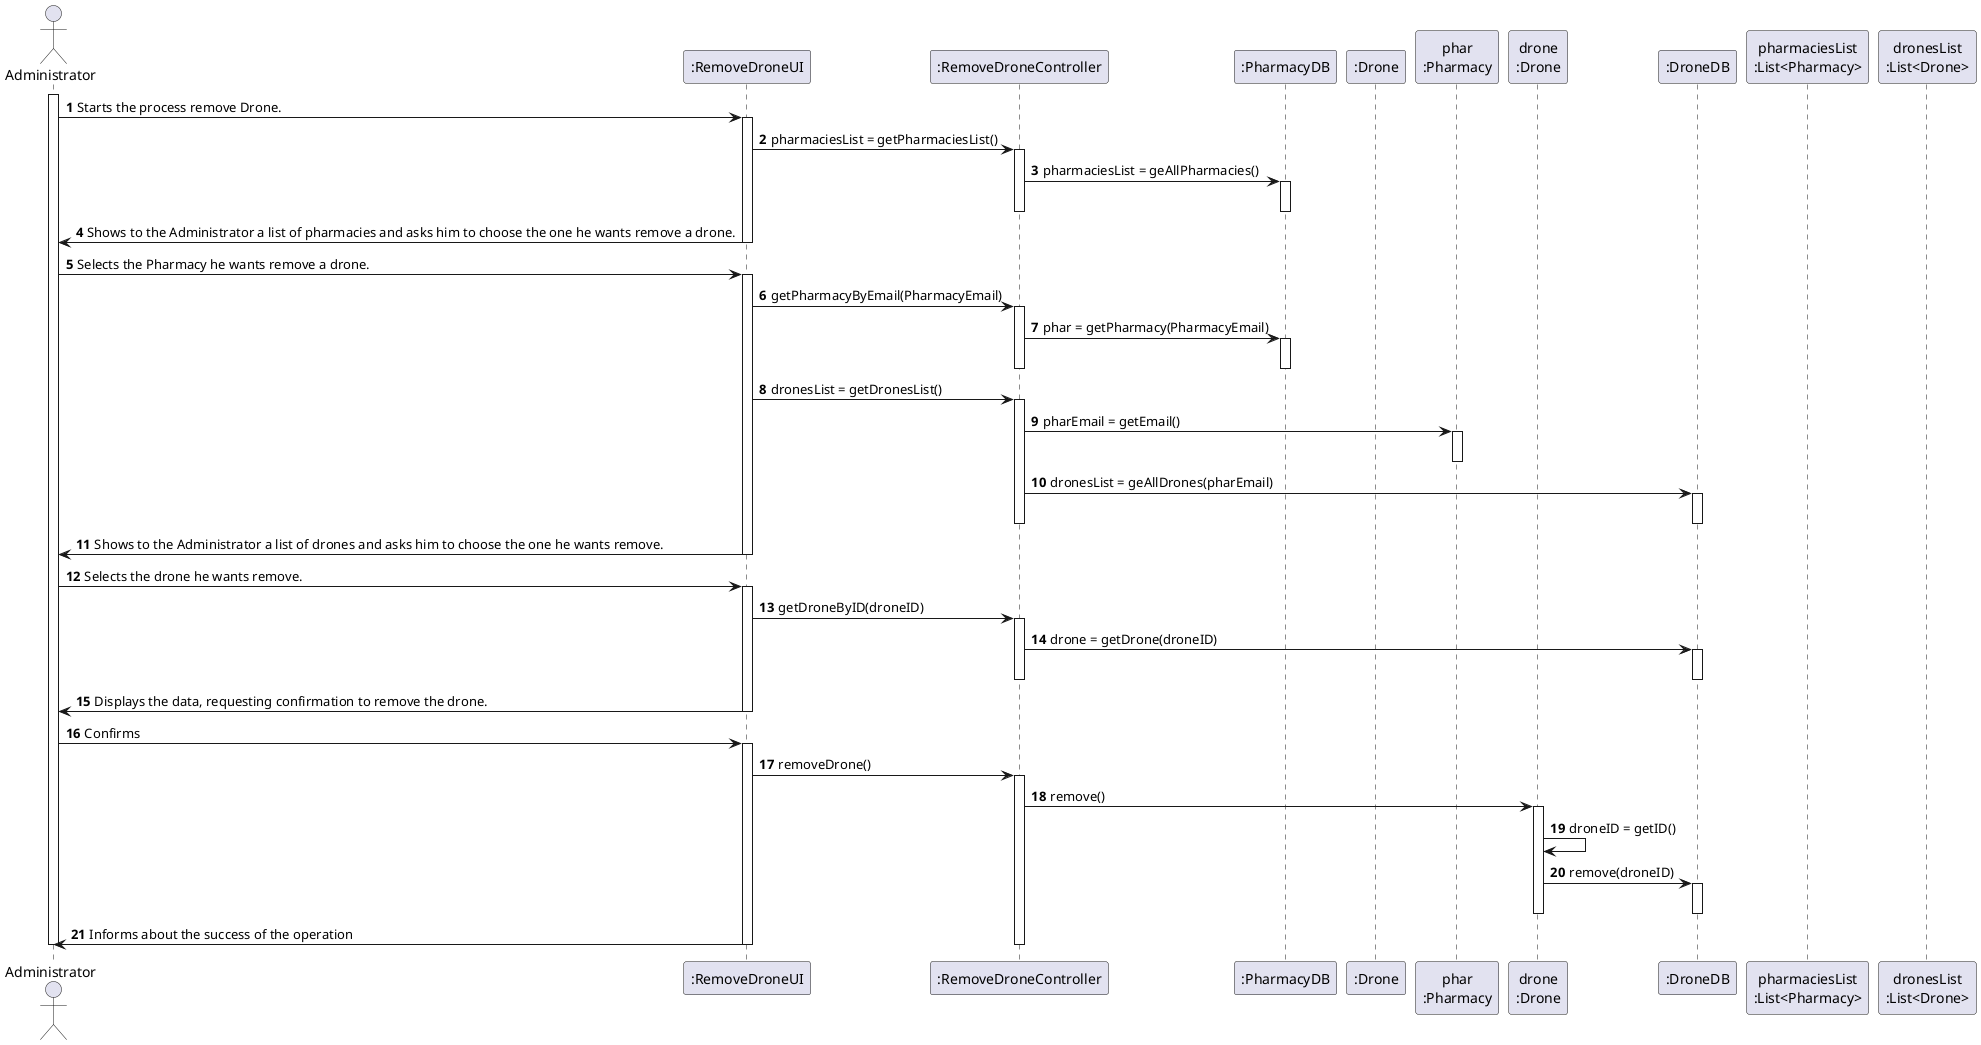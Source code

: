@startuml
autonumber
actor "Administrator" as ADM

participant ":RemoveDroneUI" as UI
participant ":RemoveDroneController" as CTRL
participant ":PharmacyDB" as PHARDB
participant ":Drone" as SCOOTER
participant "phar\n:Pharmacy" as PHAR
participant "drone\n:Drone" as OSCOOTER
participant ":DroneDB" as SCOOTERDB
participant "pharmaciesList\n:List<Pharmacy>" as LPHAR
participant "dronesList\n:List<Drone>" as LSCOOTER

activate ADM
ADM -> UI : Starts the process remove Drone.
activate UI

UI -> CTRL : pharmaciesList = getPharmaciesList()
activate CTRL

CTRL -> PHARDB: pharmaciesList = geAllPharmacies()
activate PHARDB
deactivate PHARDB

deactivate CTRL

UI -> ADM : Shows to the Administrator a list of pharmacies and asks him to choose the one he wants remove a drone.
deactivate UI

ADM -> UI : Selects the Pharmacy he wants remove a drone.
activate UI

UI -> CTRL : getPharmacyByEmail(PharmacyEmail)
activate CTRL

CTRL -> PHARDB: phar = getPharmacy(PharmacyEmail)
activate PHARDB
deactivate PHARDB

deactivate CTRL

UI -> CTRL: dronesList = getDronesList()
activate CTRL

CTRL -> PHAR: pharEmail = getEmail()
activate PHAR
deactivate PHAR

CTRL -> SCOOTERDB: dronesList = geAllDrones(pharEmail)
activate SCOOTERDB
deactivate SCOOTERDB

deactivate CTRL

UI -> ADM : Shows to the Administrator a list of drones and asks him to choose the one he wants remove.
deactivate UI

ADM -> UI : Selects the drone he wants remove.
activate UI

UI -> CTRL : getDroneByID(droneID)
activate CTRL

CTRL -> SCOOTERDB: drone = getDrone(droneID)
activate SCOOTERDB
deactivate SCOOTERDB

deactivate CTRL

UI -> ADM:  Displays the data, requesting confirmation to remove the drone.
deactivate CTRL
deactivate UI

ADM -> UI : Confirms
activate UI
UI -> CTRL : removeDrone()
activate CTRL

CTRL -> OSCOOTER : remove()
activate OSCOOTER

OSCOOTER -> OSCOOTER : droneID = getID()

OSCOOTER -> SCOOTERDB : remove(droneID)
activate SCOOTERDB
deactivate SCOOTERDB
deactivate OSCOOTER

UI -> ADM : Informs about the success of the operation
deactivate CTRL
deactivate UI

deactivate ADM

@enduml

